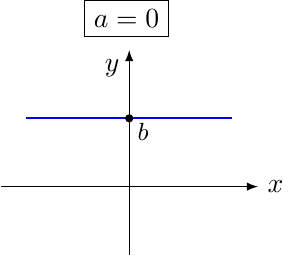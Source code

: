 \documentclass[crop,tikz]{standalone}
\usepackage{pgfplots}
\pgfplotsset{compat=1.16}
\usetikzlibrary{shapes.geometric,positioning}
\begin{document}
  \begin{tikzpicture}
    \begin{axis}[axis x line=center,axis y line=center,xlabel={$x$},ylabel={$y$},xlabel style={right},ylabel style={below left},xmin=-2.5,xmax=2.5,ymin=-2,ymax=4,ticks=none,axis line style={-latex},width=0.4\textwidth]
      \addplot[mark=none,domain=-2:2,color=blue,thick] {2};
      \node[circle,inner sep=0pt,minimum size=3pt,fill=black] (Y) at (0,2) {};
      \node[xshift=5pt,yshift=-5pt] at (Y) {\small $b$};
    \end{axis}
    \node[draw] at (1.6,3) {$a = 0$};
  \end{tikzpicture}%
\end{document}